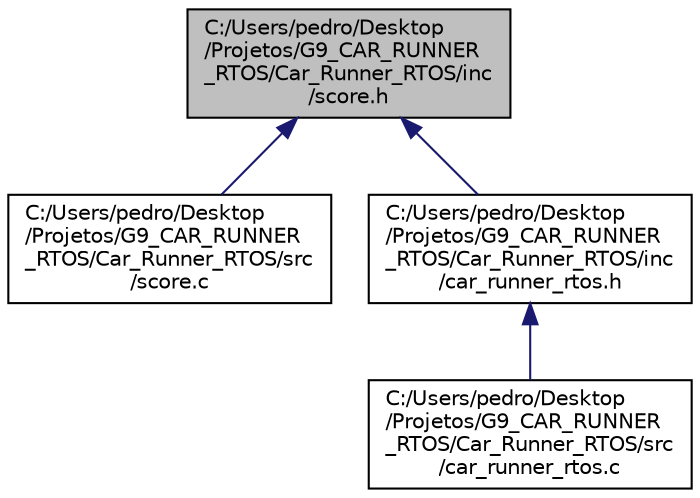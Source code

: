 digraph "C:/Users/pedro/Desktop/Projetos/G9_CAR_RUNNER_RTOS/Car_Runner_RTOS/inc/score.h"
{
 // LATEX_PDF_SIZE
  edge [fontname="Helvetica",fontsize="10",labelfontname="Helvetica",labelfontsize="10"];
  node [fontname="Helvetica",fontsize="10",shape=record];
  Node1 [label="C:/Users/pedro/Desktop\l/Projetos/G9_CAR_RUNNER\l_RTOS/Car_Runner_RTOS/inc\l/score.h",height=0.2,width=0.4,color="black", fillcolor="grey75", style="filled", fontcolor="black",tooltip=" "];
  Node1 -> Node2 [dir="back",color="midnightblue",fontsize="10",style="solid",fontname="Helvetica"];
  Node2 [label="C:/Users/pedro/Desktop\l/Projetos/G9_CAR_RUNNER\l_RTOS/Car_Runner_RTOS/src\l/score.c",height=0.2,width=0.4,color="black", fillcolor="white", style="filled",URL="$de/df9/score_8c.html",tooltip=" "];
  Node1 -> Node3 [dir="back",color="midnightblue",fontsize="10",style="solid",fontname="Helvetica"];
  Node3 [label="C:/Users/pedro/Desktop\l/Projetos/G9_CAR_RUNNER\l_RTOS/Car_Runner_RTOS/inc\l/car_runner_rtos.h",height=0.2,width=0.4,color="black", fillcolor="white", style="filled",URL="$d9/d4f/car__runner__rtos_8h.html",tooltip=" "];
  Node3 -> Node4 [dir="back",color="midnightblue",fontsize="10",style="solid",fontname="Helvetica"];
  Node4 [label="C:/Users/pedro/Desktop\l/Projetos/G9_CAR_RUNNER\l_RTOS/Car_Runner_RTOS/src\l/car_runner_rtos.c",height=0.2,width=0.4,color="black", fillcolor="white", style="filled",URL="$d8/d42/car__runner__rtos_8c.html",tooltip=" "];
}
